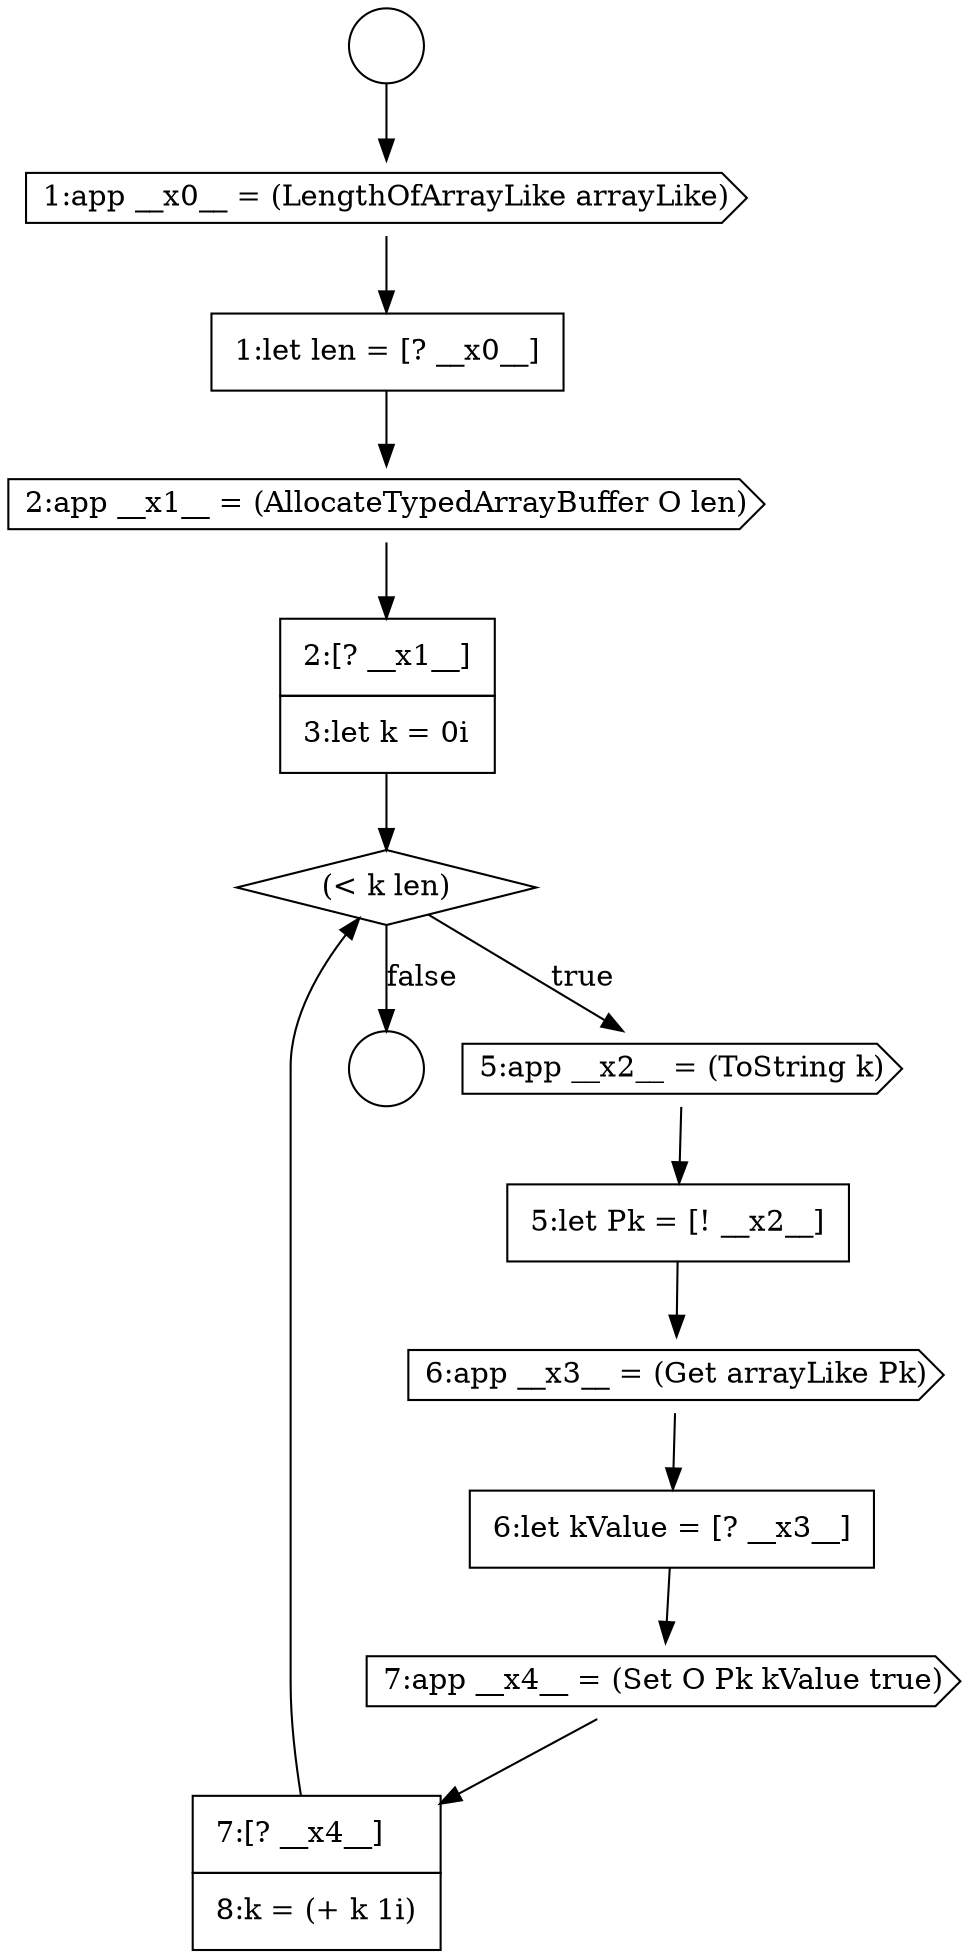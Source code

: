 digraph {
  node16972 [shape=none, margin=0, label=<<font color="black">
    <table border="0" cellborder="1" cellspacing="0" cellpadding="10">
      <tr><td align="left">2:[? __x1__]</td></tr>
      <tr><td align="left">3:let k = 0i</td></tr>
    </table>
  </font>> color="black" fillcolor="white" style=filled]
  node16979 [shape=none, margin=0, label=<<font color="black">
    <table border="0" cellborder="1" cellspacing="0" cellpadding="10">
      <tr><td align="left">7:[? __x4__]</td></tr>
      <tr><td align="left">8:k = (+ k 1i)</td></tr>
    </table>
  </font>> color="black" fillcolor="white" style=filled]
  node16976 [shape=cds, label=<<font color="black">6:app __x3__ = (Get arrayLike Pk)</font>> color="black" fillcolor="white" style=filled]
  node16978 [shape=cds, label=<<font color="black">7:app __x4__ = (Set O Pk kValue true)</font>> color="black" fillcolor="white" style=filled]
  node16973 [shape=diamond, label=<<font color="black">(&lt; k len)</font>> color="black" fillcolor="white" style=filled]
  node16968 [shape=circle label=" " color="black" fillcolor="white" style=filled]
  node16969 [shape=cds, label=<<font color="black">1:app __x0__ = (LengthOfArrayLike arrayLike)</font>> color="black" fillcolor="white" style=filled]
  node16977 [shape=none, margin=0, label=<<font color="black">
    <table border="0" cellborder="1" cellspacing="0" cellpadding="10">
      <tr><td align="left">6:let kValue = [? __x3__]</td></tr>
    </table>
  </font>> color="black" fillcolor="white" style=filled]
  node16967 [shape=circle label=" " color="black" fillcolor="white" style=filled]
  node16970 [shape=none, margin=0, label=<<font color="black">
    <table border="0" cellborder="1" cellspacing="0" cellpadding="10">
      <tr><td align="left">1:let len = [? __x0__]</td></tr>
    </table>
  </font>> color="black" fillcolor="white" style=filled]
  node16974 [shape=cds, label=<<font color="black">5:app __x2__ = (ToString k)</font>> color="black" fillcolor="white" style=filled]
  node16975 [shape=none, margin=0, label=<<font color="black">
    <table border="0" cellborder="1" cellspacing="0" cellpadding="10">
      <tr><td align="left">5:let Pk = [! __x2__]</td></tr>
    </table>
  </font>> color="black" fillcolor="white" style=filled]
  node16971 [shape=cds, label=<<font color="black">2:app __x1__ = (AllocateTypedArrayBuffer O len)</font>> color="black" fillcolor="white" style=filled]
  node16974 -> node16975 [ color="black"]
  node16976 -> node16977 [ color="black"]
  node16972 -> node16973 [ color="black"]
  node16970 -> node16971 [ color="black"]
  node16969 -> node16970 [ color="black"]
  node16973 -> node16974 [label=<<font color="black">true</font>> color="black"]
  node16973 -> node16968 [label=<<font color="black">false</font>> color="black"]
  node16975 -> node16976 [ color="black"]
  node16977 -> node16978 [ color="black"]
  node16979 -> node16973 [ color="black"]
  node16971 -> node16972 [ color="black"]
  node16978 -> node16979 [ color="black"]
  node16967 -> node16969 [ color="black"]
}
